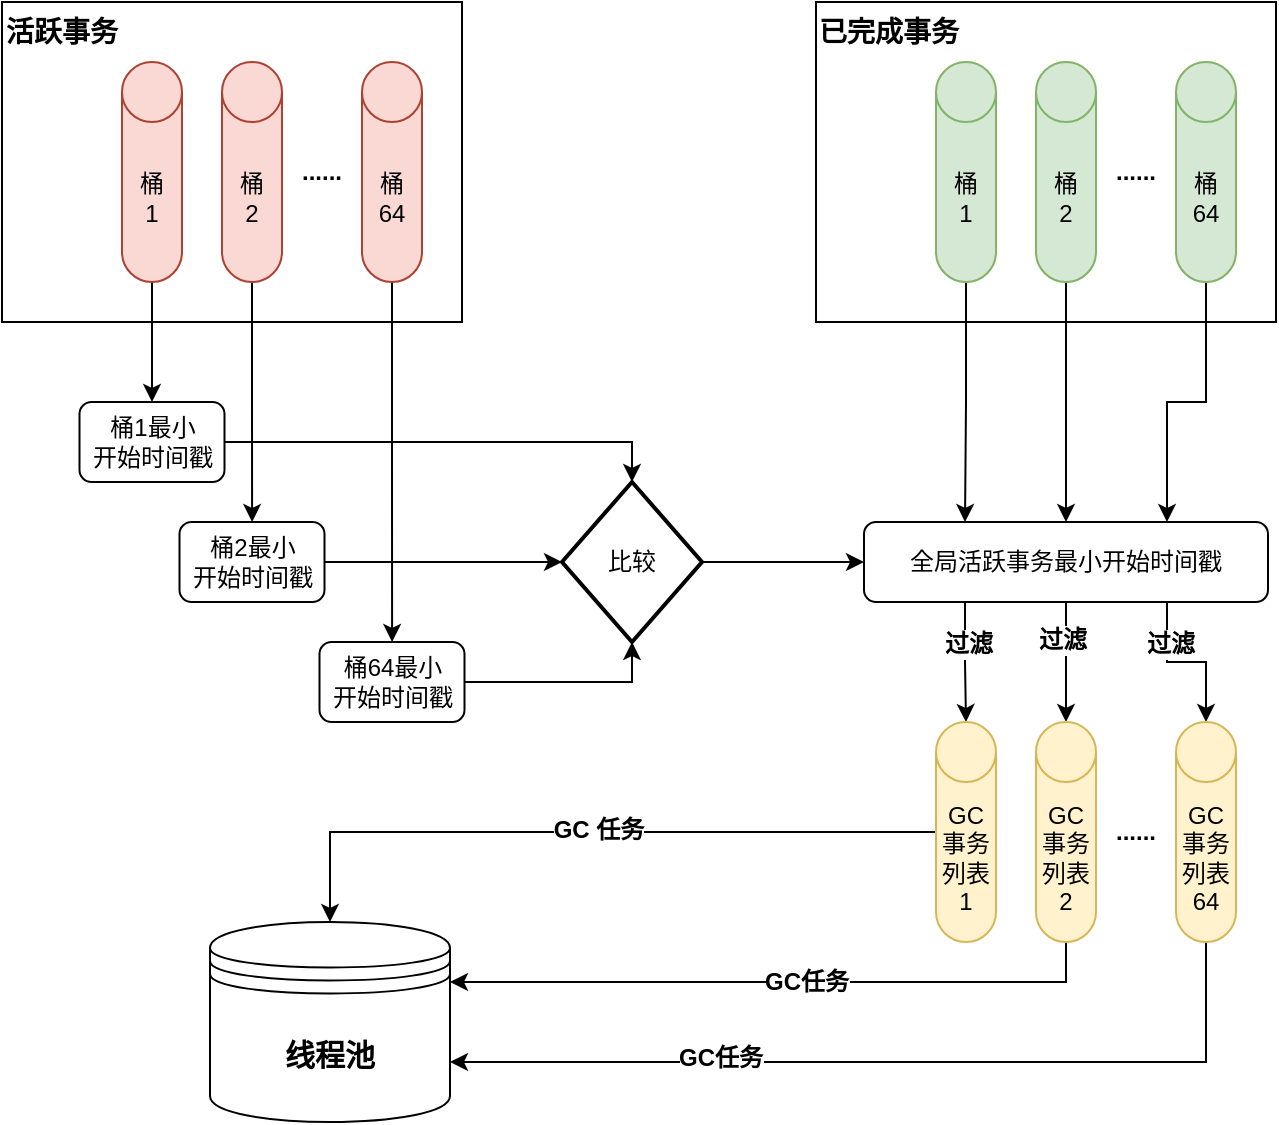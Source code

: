 <mxfile version="26.0.16">
  <diagram name="第 1 页" id="LzUQNJzHNLfKzixuzgLk">
    <mxGraphModel dx="1434" dy="761" grid="0" gridSize="10" guides="1" tooltips="1" connect="1" arrows="1" fold="1" page="0" pageScale="1" pageWidth="827" pageHeight="1169" math="0" shadow="0">
      <root>
        <mxCell id="0" />
        <mxCell id="1" parent="0" />
        <mxCell id="xJNuY_6Cpq-SwuAyI5kc-5" value="" style="rounded=0;whiteSpace=wrap;html=1;" vertex="1" parent="1">
          <mxGeometry x="190" y="320" width="230" height="160" as="geometry" />
        </mxCell>
        <mxCell id="xJNuY_6Cpq-SwuAyI5kc-13" style="edgeStyle=orthogonalEdgeStyle;rounded=0;orthogonalLoop=1;jettySize=auto;html=1;entryX=0.5;entryY=0;entryDx=0;entryDy=0;" edge="1" parent="1" source="xJNuY_6Cpq-SwuAyI5kc-1" target="xJNuY_6Cpq-SwuAyI5kc-14">
          <mxGeometry relative="1" as="geometry">
            <mxPoint x="265" y="530" as="targetPoint" />
          </mxGeometry>
        </mxCell>
        <mxCell id="xJNuY_6Cpq-SwuAyI5kc-1" value="桶&lt;div&gt;1&lt;/div&gt;" style="shape=cylinder3;whiteSpace=wrap;html=1;boundedLbl=1;backgroundOutline=1;size=15;fillColor=#fad9d5;strokeColor=#ae4132;" vertex="1" parent="1">
          <mxGeometry x="250" y="350" width="30" height="110" as="geometry" />
        </mxCell>
        <mxCell id="xJNuY_6Cpq-SwuAyI5kc-17" style="edgeStyle=orthogonalEdgeStyle;rounded=0;orthogonalLoop=1;jettySize=auto;html=1;" edge="1" parent="1" source="xJNuY_6Cpq-SwuAyI5kc-2" target="xJNuY_6Cpq-SwuAyI5kc-15">
          <mxGeometry relative="1" as="geometry" />
        </mxCell>
        <mxCell id="xJNuY_6Cpq-SwuAyI5kc-2" value="桶&lt;div&gt;2&lt;/div&gt;" style="shape=cylinder3;whiteSpace=wrap;html=1;boundedLbl=1;backgroundOutline=1;size=15;fillColor=#fad9d5;strokeColor=#ae4132;" vertex="1" parent="1">
          <mxGeometry x="300" y="350" width="30" height="110" as="geometry" />
        </mxCell>
        <mxCell id="xJNuY_6Cpq-SwuAyI5kc-18" style="edgeStyle=orthogonalEdgeStyle;rounded=0;orthogonalLoop=1;jettySize=auto;html=1;" edge="1" parent="1" source="xJNuY_6Cpq-SwuAyI5kc-3" target="xJNuY_6Cpq-SwuAyI5kc-16">
          <mxGeometry relative="1" as="geometry" />
        </mxCell>
        <mxCell id="xJNuY_6Cpq-SwuAyI5kc-3" value="桶&lt;div&gt;64&lt;/div&gt;" style="shape=cylinder3;whiteSpace=wrap;html=1;boundedLbl=1;backgroundOutline=1;size=15;fillColor=#fad9d5;strokeColor=#ae4132;" vertex="1" parent="1">
          <mxGeometry x="370" y="350" width="30" height="110" as="geometry" />
        </mxCell>
        <mxCell id="xJNuY_6Cpq-SwuAyI5kc-4" value="&lt;b&gt;......&lt;/b&gt;" style="text;html=1;align=center;verticalAlign=middle;whiteSpace=wrap;rounded=0;" vertex="1" parent="1">
          <mxGeometry x="320" y="390" width="60" height="30" as="geometry" />
        </mxCell>
        <mxCell id="xJNuY_6Cpq-SwuAyI5kc-6" value="&lt;b&gt;&lt;font style=&quot;font-size: 14px;&quot;&gt;活跃事务&lt;/font&gt;&lt;/b&gt;" style="text;html=1;align=center;verticalAlign=middle;whiteSpace=wrap;rounded=0;" vertex="1" parent="1">
          <mxGeometry x="190" y="320" width="60" height="30" as="geometry" />
        </mxCell>
        <mxCell id="xJNuY_6Cpq-SwuAyI5kc-7" value="" style="rounded=0;whiteSpace=wrap;html=1;" vertex="1" parent="1">
          <mxGeometry x="597" y="320" width="230" height="160" as="geometry" />
        </mxCell>
        <mxCell id="xJNuY_6Cpq-SwuAyI5kc-32" style="edgeStyle=orthogonalEdgeStyle;rounded=0;orthogonalLoop=1;jettySize=auto;html=1;entryX=0.25;entryY=0;entryDx=0;entryDy=0;" edge="1" parent="1" source="xJNuY_6Cpq-SwuAyI5kc-8" target="xJNuY_6Cpq-SwuAyI5kc-20">
          <mxGeometry relative="1" as="geometry" />
        </mxCell>
        <mxCell id="xJNuY_6Cpq-SwuAyI5kc-8" value="桶&lt;div&gt;1&lt;/div&gt;" style="shape=cylinder3;whiteSpace=wrap;html=1;boundedLbl=1;backgroundOutline=1;size=15;fillColor=#d5e8d4;strokeColor=#82b366;" vertex="1" parent="1">
          <mxGeometry x="657" y="350" width="30" height="110" as="geometry" />
        </mxCell>
        <mxCell id="xJNuY_6Cpq-SwuAyI5kc-33" style="edgeStyle=orthogonalEdgeStyle;rounded=0;orthogonalLoop=1;jettySize=auto;html=1;entryX=0.5;entryY=0;entryDx=0;entryDy=0;" edge="1" parent="1" source="xJNuY_6Cpq-SwuAyI5kc-9" target="xJNuY_6Cpq-SwuAyI5kc-20">
          <mxGeometry relative="1" as="geometry" />
        </mxCell>
        <mxCell id="xJNuY_6Cpq-SwuAyI5kc-9" value="桶&lt;div&gt;2&lt;/div&gt;" style="shape=cylinder3;whiteSpace=wrap;html=1;boundedLbl=1;backgroundOutline=1;size=15;fillColor=#d5e8d4;strokeColor=#82b366;" vertex="1" parent="1">
          <mxGeometry x="707" y="350" width="30" height="110" as="geometry" />
        </mxCell>
        <mxCell id="xJNuY_6Cpq-SwuAyI5kc-34" style="edgeStyle=orthogonalEdgeStyle;rounded=0;orthogonalLoop=1;jettySize=auto;html=1;entryX=0.75;entryY=0;entryDx=0;entryDy=0;" edge="1" parent="1" source="xJNuY_6Cpq-SwuAyI5kc-10" target="xJNuY_6Cpq-SwuAyI5kc-20">
          <mxGeometry relative="1" as="geometry" />
        </mxCell>
        <mxCell id="xJNuY_6Cpq-SwuAyI5kc-10" value="桶&lt;div&gt;64&lt;/div&gt;" style="shape=cylinder3;whiteSpace=wrap;html=1;boundedLbl=1;backgroundOutline=1;size=15;fillColor=#d5e8d4;strokeColor=#82b366;" vertex="1" parent="1">
          <mxGeometry x="777" y="350" width="30" height="110" as="geometry" />
        </mxCell>
        <mxCell id="xJNuY_6Cpq-SwuAyI5kc-11" value="&lt;b&gt;......&lt;/b&gt;" style="text;html=1;align=center;verticalAlign=middle;whiteSpace=wrap;rounded=0;" vertex="1" parent="1">
          <mxGeometry x="727" y="390" width="60" height="30" as="geometry" />
        </mxCell>
        <mxCell id="xJNuY_6Cpq-SwuAyI5kc-12" value="&lt;b&gt;&lt;font style=&quot;font-size: 14px;&quot;&gt;已完成事务&lt;/font&gt;&lt;/b&gt;" style="text;html=1;align=center;verticalAlign=middle;whiteSpace=wrap;rounded=0;" vertex="1" parent="1">
          <mxGeometry x="597" y="320" width="73" height="30" as="geometry" />
        </mxCell>
        <mxCell id="xJNuY_6Cpq-SwuAyI5kc-21" value="" style="edgeStyle=orthogonalEdgeStyle;rounded=0;orthogonalLoop=1;jettySize=auto;html=1;entryX=0.5;entryY=0;entryDx=0;entryDy=0;entryPerimeter=0;" edge="1" parent="1" source="xJNuY_6Cpq-SwuAyI5kc-14" target="xJNuY_6Cpq-SwuAyI5kc-30">
          <mxGeometry relative="1" as="geometry">
            <mxPoint x="500" y="570" as="targetPoint" />
          </mxGeometry>
        </mxCell>
        <mxCell id="xJNuY_6Cpq-SwuAyI5kc-14" value="桶1最小&lt;div&gt;开始时间戳&lt;/div&gt;" style="rounded=1;whiteSpace=wrap;html=1;" vertex="1" parent="1">
          <mxGeometry x="228.75" y="520" width="72.5" height="40" as="geometry" />
        </mxCell>
        <mxCell id="xJNuY_6Cpq-SwuAyI5kc-27" style="edgeStyle=orthogonalEdgeStyle;rounded=0;orthogonalLoop=1;jettySize=auto;html=1;entryX=0;entryY=0.5;entryDx=0;entryDy=0;entryPerimeter=0;" edge="1" parent="1" source="xJNuY_6Cpq-SwuAyI5kc-15" target="xJNuY_6Cpq-SwuAyI5kc-30">
          <mxGeometry relative="1" as="geometry">
            <mxPoint x="460" y="600" as="targetPoint" />
          </mxGeometry>
        </mxCell>
        <mxCell id="xJNuY_6Cpq-SwuAyI5kc-15" value="桶2最小&lt;div&gt;开始时间戳&lt;/div&gt;" style="rounded=1;whiteSpace=wrap;html=1;" vertex="1" parent="1">
          <mxGeometry x="278.75" y="580" width="72.5" height="40" as="geometry" />
        </mxCell>
        <mxCell id="xJNuY_6Cpq-SwuAyI5kc-28" style="edgeStyle=orthogonalEdgeStyle;rounded=0;orthogonalLoop=1;jettySize=auto;html=1;entryX=0.5;entryY=1;entryDx=0;entryDy=0;entryPerimeter=0;" edge="1" parent="1" source="xJNuY_6Cpq-SwuAyI5kc-16" target="xJNuY_6Cpq-SwuAyI5kc-30">
          <mxGeometry relative="1" as="geometry">
            <mxPoint x="490" y="650" as="targetPoint" />
          </mxGeometry>
        </mxCell>
        <mxCell id="xJNuY_6Cpq-SwuAyI5kc-16" value="桶64最小&lt;div&gt;开始时间戳&lt;/div&gt;" style="rounded=1;whiteSpace=wrap;html=1;" vertex="1" parent="1">
          <mxGeometry x="348.75" y="640" width="72.5" height="40" as="geometry" />
        </mxCell>
        <mxCell id="xJNuY_6Cpq-SwuAyI5kc-39" style="edgeStyle=orthogonalEdgeStyle;rounded=0;orthogonalLoop=1;jettySize=auto;html=1;exitX=0.25;exitY=1;exitDx=0;exitDy=0;" edge="1" parent="1" source="xJNuY_6Cpq-SwuAyI5kc-20" target="xJNuY_6Cpq-SwuAyI5kc-35">
          <mxGeometry relative="1" as="geometry" />
        </mxCell>
        <mxCell id="xJNuY_6Cpq-SwuAyI5kc-52" value="&lt;b&gt;&lt;font style=&quot;font-size: 12px;&quot;&gt;过滤&lt;/font&gt;&lt;/b&gt;" style="edgeLabel;html=1;align=center;verticalAlign=middle;resizable=0;points=[];" vertex="1" connectable="0" parent="xJNuY_6Cpq-SwuAyI5kc-39">
          <mxGeometry x="-0.306" y="1" relative="1" as="geometry">
            <mxPoint as="offset" />
          </mxGeometry>
        </mxCell>
        <mxCell id="xJNuY_6Cpq-SwuAyI5kc-40" style="edgeStyle=orthogonalEdgeStyle;rounded=0;orthogonalLoop=1;jettySize=auto;html=1;exitX=0.5;exitY=1;exitDx=0;exitDy=0;" edge="1" parent="1" source="xJNuY_6Cpq-SwuAyI5kc-20" target="xJNuY_6Cpq-SwuAyI5kc-36">
          <mxGeometry relative="1" as="geometry" />
        </mxCell>
        <mxCell id="xJNuY_6Cpq-SwuAyI5kc-53" value="&lt;b&gt;&lt;font style=&quot;font-size: 12px;&quot;&gt;过滤&lt;/font&gt;&lt;/b&gt;" style="edgeLabel;html=1;align=center;verticalAlign=middle;resizable=0;points=[];" vertex="1" connectable="0" parent="xJNuY_6Cpq-SwuAyI5kc-40">
          <mxGeometry x="-0.367" y="-2" relative="1" as="geometry">
            <mxPoint as="offset" />
          </mxGeometry>
        </mxCell>
        <mxCell id="xJNuY_6Cpq-SwuAyI5kc-41" style="edgeStyle=orthogonalEdgeStyle;rounded=0;orthogonalLoop=1;jettySize=auto;html=1;exitX=0.75;exitY=1;exitDx=0;exitDy=0;" edge="1" parent="1" source="xJNuY_6Cpq-SwuAyI5kc-20" target="xJNuY_6Cpq-SwuAyI5kc-37">
          <mxGeometry relative="1" as="geometry" />
        </mxCell>
        <mxCell id="xJNuY_6Cpq-SwuAyI5kc-54" value="&lt;b&gt;&lt;font style=&quot;font-size: 12px;&quot;&gt;过滤&lt;/font&gt;&lt;/b&gt;" style="edgeLabel;html=1;align=center;verticalAlign=middle;resizable=0;points=[];" vertex="1" connectable="0" parent="xJNuY_6Cpq-SwuAyI5kc-41">
          <mxGeometry x="-0.472" y="1" relative="1" as="geometry">
            <mxPoint as="offset" />
          </mxGeometry>
        </mxCell>
        <mxCell id="xJNuY_6Cpq-SwuAyI5kc-20" value="全局活跃事务最小开始时间戳" style="whiteSpace=wrap;html=1;rounded=1;" vertex="1" parent="1">
          <mxGeometry x="621" y="580" width="202" height="40" as="geometry" />
        </mxCell>
        <mxCell id="xJNuY_6Cpq-SwuAyI5kc-31" style="edgeStyle=orthogonalEdgeStyle;rounded=0;orthogonalLoop=1;jettySize=auto;html=1;entryX=0;entryY=0.5;entryDx=0;entryDy=0;" edge="1" parent="1" source="xJNuY_6Cpq-SwuAyI5kc-30" target="xJNuY_6Cpq-SwuAyI5kc-20">
          <mxGeometry relative="1" as="geometry" />
        </mxCell>
        <mxCell id="xJNuY_6Cpq-SwuAyI5kc-30" value="比较" style="strokeWidth=2;html=1;shape=mxgraph.flowchart.decision;whiteSpace=wrap;" vertex="1" parent="1">
          <mxGeometry x="470" y="560" width="70" height="80" as="geometry" />
        </mxCell>
        <mxCell id="xJNuY_6Cpq-SwuAyI5kc-43" style="edgeStyle=orthogonalEdgeStyle;rounded=0;orthogonalLoop=1;jettySize=auto;html=1;entryX=0.5;entryY=0;entryDx=0;entryDy=0;" edge="1" parent="1" source="xJNuY_6Cpq-SwuAyI5kc-35" target="xJNuY_6Cpq-SwuAyI5kc-42">
          <mxGeometry relative="1" as="geometry" />
        </mxCell>
        <mxCell id="xJNuY_6Cpq-SwuAyI5kc-44" value="&lt;b&gt;&lt;font style=&quot;font-size: 12px;&quot;&gt;GC 任务&lt;/font&gt;&lt;/b&gt;" style="edgeLabel;html=1;align=center;verticalAlign=middle;resizable=0;points=[];" vertex="1" connectable="0" parent="xJNuY_6Cpq-SwuAyI5kc-43">
          <mxGeometry x="-0.025" y="-1" relative="1" as="geometry">
            <mxPoint as="offset" />
          </mxGeometry>
        </mxCell>
        <mxCell id="xJNuY_6Cpq-SwuAyI5kc-35" value="GC事务列表&lt;div&gt;1&lt;/div&gt;" style="shape=cylinder3;whiteSpace=wrap;html=1;boundedLbl=1;backgroundOutline=1;size=15;fillColor=#fff2cc;strokeColor=#d6b656;" vertex="1" parent="1">
          <mxGeometry x="657" y="680" width="30" height="110" as="geometry" />
        </mxCell>
        <mxCell id="xJNuY_6Cpq-SwuAyI5kc-45" style="edgeStyle=orthogonalEdgeStyle;rounded=0;orthogonalLoop=1;jettySize=auto;html=1;exitX=0.5;exitY=1;exitDx=0;exitDy=0;exitPerimeter=0;entryX=1;entryY=0.3;entryDx=0;entryDy=0;" edge="1" parent="1" source="xJNuY_6Cpq-SwuAyI5kc-36" target="xJNuY_6Cpq-SwuAyI5kc-42">
          <mxGeometry relative="1" as="geometry" />
        </mxCell>
        <mxCell id="xJNuY_6Cpq-SwuAyI5kc-46" value="&lt;b&gt;&lt;font style=&quot;font-size: 12px;&quot;&gt;GC任务&lt;/font&gt;&lt;/b&gt;" style="edgeLabel;html=1;align=center;verticalAlign=middle;resizable=0;points=[];" vertex="1" connectable="0" parent="xJNuY_6Cpq-SwuAyI5kc-45">
          <mxGeometry x="-0.086" relative="1" as="geometry">
            <mxPoint as="offset" />
          </mxGeometry>
        </mxCell>
        <mxCell id="xJNuY_6Cpq-SwuAyI5kc-36" value="GC事务列表&lt;div&gt;2&lt;/div&gt;" style="shape=cylinder3;whiteSpace=wrap;html=1;boundedLbl=1;backgroundOutline=1;size=15;fillColor=#fff2cc;strokeColor=#d6b656;" vertex="1" parent="1">
          <mxGeometry x="707" y="680" width="30" height="110" as="geometry" />
        </mxCell>
        <mxCell id="xJNuY_6Cpq-SwuAyI5kc-47" style="edgeStyle=orthogonalEdgeStyle;rounded=0;orthogonalLoop=1;jettySize=auto;html=1;entryX=1;entryY=0.7;entryDx=0;entryDy=0;" edge="1" parent="1" source="xJNuY_6Cpq-SwuAyI5kc-37" target="xJNuY_6Cpq-SwuAyI5kc-42">
          <mxGeometry relative="1" as="geometry">
            <Array as="points">
              <mxPoint x="792" y="850" />
            </Array>
          </mxGeometry>
        </mxCell>
        <mxCell id="xJNuY_6Cpq-SwuAyI5kc-48" value="&lt;b&gt;&lt;font style=&quot;font-size: 12px;&quot;&gt;GC任务&lt;/font&gt;&lt;/b&gt;" style="edgeLabel;html=1;align=center;verticalAlign=middle;resizable=0;points=[];" vertex="1" connectable="0" parent="xJNuY_6Cpq-SwuAyI5kc-47">
          <mxGeometry x="0.384" y="-2" relative="1" as="geometry">
            <mxPoint as="offset" />
          </mxGeometry>
        </mxCell>
        <mxCell id="xJNuY_6Cpq-SwuAyI5kc-37" value="GC事务列表&lt;div&gt;64&lt;/div&gt;" style="shape=cylinder3;whiteSpace=wrap;html=1;boundedLbl=1;backgroundOutline=1;size=15;fillColor=#fff2cc;strokeColor=#d6b656;" vertex="1" parent="1">
          <mxGeometry x="777" y="680" width="30" height="110" as="geometry" />
        </mxCell>
        <mxCell id="xJNuY_6Cpq-SwuAyI5kc-38" value="&lt;b&gt;......&lt;/b&gt;" style="text;html=1;align=center;verticalAlign=middle;whiteSpace=wrap;rounded=0;" vertex="1" parent="1">
          <mxGeometry x="727" y="720" width="60" height="30" as="geometry" />
        </mxCell>
        <mxCell id="xJNuY_6Cpq-SwuAyI5kc-42" value="&lt;font style=&quot;font-size: 15px;&quot;&gt;&lt;b&gt;线程池&lt;/b&gt;&lt;/font&gt;" style="shape=datastore;whiteSpace=wrap;html=1;" vertex="1" parent="1">
          <mxGeometry x="294" y="780" width="120" height="100" as="geometry" />
        </mxCell>
      </root>
    </mxGraphModel>
  </diagram>
</mxfile>
